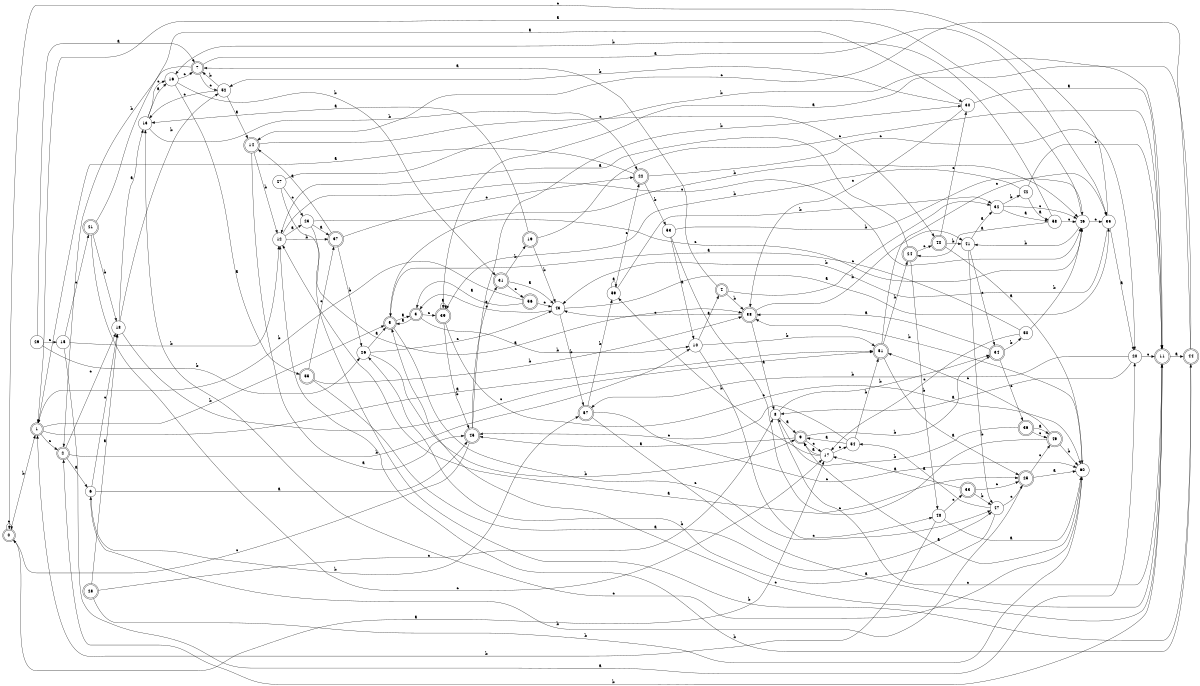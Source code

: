 digraph n49_3 {
__start0 [label="" shape="none"];

rankdir=LR;
size="8,5";

s0 [style="rounded,filled", color="black", fillcolor="white" shape="doublecircle", label="0"];
s1 [style="rounded,filled", color="black", fillcolor="white" shape="doublecircle", label="1"];
s2 [style="rounded,filled", color="black", fillcolor="white" shape="doublecircle", label="2"];
s3 [style="rounded,filled", color="black", fillcolor="white" shape="doublecircle", label="3"];
s4 [style="rounded,filled", color="black", fillcolor="white" shape="doublecircle", label="4"];
s5 [style="rounded,filled", color="black", fillcolor="white" shape="doublecircle", label="5"];
s6 [style="filled", color="black", fillcolor="white" shape="circle", label="6"];
s7 [style="rounded,filled", color="black", fillcolor="white" shape="doublecircle", label="7"];
s8 [style="filled", color="black", fillcolor="white" shape="circle", label="8"];
s9 [style="rounded,filled", color="black", fillcolor="white" shape="doublecircle", label="9"];
s10 [style="filled", color="black", fillcolor="white" shape="circle", label="10"];
s11 [style="rounded,filled", color="black", fillcolor="white" shape="doublecircle", label="11"];
s12 [style="filled", color="black", fillcolor="white" shape="circle", label="12"];
s13 [style="filled", color="black", fillcolor="white" shape="circle", label="13"];
s14 [style="rounded,filled", color="black", fillcolor="white" shape="doublecircle", label="14"];
s15 [style="filled", color="black", fillcolor="white" shape="circle", label="15"];
s16 [style="filled", color="black", fillcolor="white" shape="circle", label="16"];
s17 [style="filled", color="black", fillcolor="white" shape="circle", label="17"];
s18 [style="filled", color="black", fillcolor="white" shape="circle", label="18"];
s19 [style="rounded,filled", color="black", fillcolor="white" shape="doublecircle", label="19"];
s20 [style="filled", color="black", fillcolor="white" shape="circle", label="20"];
s21 [style="rounded,filled", color="black", fillcolor="white" shape="doublecircle", label="21"];
s22 [style="rounded,filled", color="black", fillcolor="white" shape="doublecircle", label="22"];
s23 [style="filled", color="black", fillcolor="white" shape="circle", label="23"];
s24 [style="rounded,filled", color="black", fillcolor="white" shape="doublecircle", label="24"];
s25 [style="rounded,filled", color="black", fillcolor="white" shape="doublecircle", label="25"];
s26 [style="filled", color="black", fillcolor="white" shape="circle", label="26"];
s27 [style="filled", color="black", fillcolor="white" shape="circle", label="27"];
s28 [style="rounded,filled", color="black", fillcolor="white" shape="doublecircle", label="28"];
s29 [style="filled", color="black", fillcolor="white" shape="circle", label="29"];
s30 [style="filled", color="black", fillcolor="white" shape="circle", label="30"];
s31 [style="rounded,filled", color="black", fillcolor="white" shape="doublecircle", label="31"];
s32 [style="filled", color="black", fillcolor="white" shape="circle", label="32"];
s33 [style="rounded,filled", color="black", fillcolor="white" shape="doublecircle", label="33"];
s34 [style="rounded,filled", color="black", fillcolor="white" shape="doublecircle", label="34"];
s35 [style="filled", color="black", fillcolor="white" shape="circle", label="35"];
s36 [style="rounded,filled", color="black", fillcolor="white" shape="doublecircle", label="36"];
s37 [style="rounded,filled", color="black", fillcolor="white" shape="doublecircle", label="37"];
s38 [style="rounded,filled", color="black", fillcolor="white" shape="doublecircle", label="38"];
s39 [style="rounded,filled", color="black", fillcolor="white" shape="doublecircle", label="39"];
s40 [style="rounded,filled", color="black", fillcolor="white" shape="doublecircle", label="40"];
s41 [style="filled", color="black", fillcolor="white" shape="circle", label="41"];
s42 [style="filled", color="black", fillcolor="white" shape="circle", label="42"];
s43 [style="filled", color="black", fillcolor="white" shape="circle", label="43"];
s44 [style="rounded,filled", color="black", fillcolor="white" shape="doublecircle", label="44"];
s45 [style="rounded,filled", color="black", fillcolor="white" shape="doublecircle", label="45"];
s46 [style="filled", color="black", fillcolor="white" shape="circle", label="46"];
s47 [style="filled", color="black", fillcolor="white" shape="circle", label="47"];
s48 [style="filled", color="black", fillcolor="white" shape="circle", label="48"];
s49 [style="rounded,filled", color="black", fillcolor="white" shape="doublecircle", label="49"];
s50 [style="filled", color="black", fillcolor="white" shape="circle", label="50"];
s51 [style="rounded,filled", color="black", fillcolor="white" shape="doublecircle", label="51"];
s52 [style="filled", color="black", fillcolor="white" shape="circle", label="52"];
s53 [style="filled", color="black", fillcolor="white" shape="circle", label="53"];
s54 [style="filled", color="black", fillcolor="white" shape="circle", label="54"];
s55 [style="rounded,filled", color="black", fillcolor="white" shape="doublecircle", label="55"];
s56 [style="rounded,filled", color="black", fillcolor="white" shape="doublecircle", label="56"];
s57 [style="rounded,filled", color="black", fillcolor="white" shape="doublecircle", label="57"];
s58 [style="filled", color="black", fillcolor="white" shape="circle", label="58"];
s59 [style="filled", color="black", fillcolor="white" shape="circle", label="59"];
s60 [style="filled", color="black", fillcolor="white" shape="circle", label="60"];
s0 -> s17 [label="a"];
s0 -> s1 [label="b"];
s0 -> s0 [label="c"];
s1 -> s51 [label="a"];
s1 -> s5 [label="b"];
s1 -> s2 [label="c"];
s2 -> s6 [label="a"];
s2 -> s10 [label="b"];
s2 -> s18 [label="c"];
s3 -> s5 [label="a"];
s3 -> s10 [label="b"];
s3 -> s39 [label="c"];
s4 -> s7 [label="a"];
s4 -> s38 [label="b"];
s4 -> s32 [label="c"];
s5 -> s3 [label="a"];
s5 -> s46 [label="b"];
s5 -> s47 [label="c"];
s6 -> s45 [label="a"];
s6 -> s57 [label="b"];
s6 -> s18 [label="c"];
s7 -> s35 [label="a"];
s7 -> s2 [label="b"];
s7 -> s52 [label="c"];
s8 -> s9 [label="a"];
s8 -> s34 [label="b"];
s8 -> s11 [label="c"];
s9 -> s45 [label="a"];
s9 -> s34 [label="b"];
s9 -> s17 [label="c"];
s10 -> s4 [label="a"];
s10 -> s51 [label="b"];
s10 -> s48 [label="c"];
s11 -> s44 [label="a"];
s11 -> s2 [label="b"];
s11 -> s5 [label="c"];
s12 -> s23 [label="a"];
s12 -> s37 [label="b"];
s12 -> s46 [label="c"];
s13 -> s16 [label="a"];
s13 -> s22 [label="b"];
s13 -> s16 [label="c"];
s14 -> s45 [label="a"];
s14 -> s12 [label="b"];
s14 -> s40 [label="c"];
s15 -> s20 [label="a"];
s15 -> s12 [label="b"];
s15 -> s21 [label="c"];
s16 -> s55 [label="a"];
s16 -> s31 [label="b"];
s16 -> s7 [label="c"];
s17 -> s9 [label="a"];
s17 -> s59 [label="b"];
s17 -> s54 [label="c"];
s18 -> s13 [label="a"];
s18 -> s52 [label="b"];
s18 -> s51 [label="c"];
s19 -> s13 [label="a"];
s19 -> s43 [label="b"];
s19 -> s11 [label="c"];
s20 -> s8 [label="a"];
s20 -> s57 [label="b"];
s20 -> s11 [label="c"];
s21 -> s30 [label="a"];
s21 -> s18 [label="b"];
s21 -> s17 [label="c"];
s22 -> s1 [label="a"];
s22 -> s53 [label="b"];
s22 -> s20 [label="c"];
s23 -> s37 [label="a"];
s23 -> s44 [label="b"];
s23 -> s46 [label="c"];
s24 -> s12 [label="a"];
s24 -> s48 [label="b"];
s24 -> s40 [label="c"];
s25 -> s60 [label="a"];
s25 -> s6 [label="b"];
s25 -> s49 [label="c"];
s26 -> s5 [label="a"];
s26 -> s9 [label="b"];
s26 -> s43 [label="c"];
s27 -> s38 [label="a"];
s27 -> s11 [label="b"];
s27 -> s23 [label="c"];
s28 -> s18 [label="a"];
s28 -> s60 [label="b"];
s28 -> s8 [label="c"];
s29 -> s7 [label="a"];
s29 -> s26 [label="b"];
s29 -> s15 [label="c"];
s30 -> s11 [label="a"];
s30 -> s52 [label="b"];
s30 -> s38 [label="c"];
s31 -> s43 [label="a"];
s31 -> s19 [label="b"];
s31 -> s56 [label="c"];
s32 -> s58 [label="a"];
s32 -> s42 [label="b"];
s32 -> s46 [label="c"];
s33 -> s17 [label="a"];
s33 -> s47 [label="b"];
s33 -> s25 [label="c"];
s34 -> s38 [label="a"];
s34 -> s50 [label="b"];
s34 -> s36 [label="c"];
s35 -> s20 [label="a"];
s35 -> s43 [label="b"];
s35 -> s0 [label="c"];
s36 -> s49 [label="a"];
s36 -> s8 [label="b"];
s36 -> s49 [label="c"];
s37 -> s14 [label="a"];
s37 -> s26 [label="b"];
s37 -> s22 [label="c"];
s38 -> s8 [label="a"];
s38 -> s41 [label="b"];
s38 -> s43 [label="c"];
s39 -> s39 [label="a"];
s39 -> s45 [label="b"];
s39 -> s60 [label="c"];
s40 -> s60 [label="a"];
s40 -> s41 [label="b"];
s40 -> s30 [label="c"];
s41 -> s32 [label="a"];
s41 -> s47 [label="b"];
s41 -> s34 [label="c"];
s42 -> s58 [label="a"];
s42 -> s39 [label="b"];
s42 -> s11 [label="c"];
s43 -> s35 [label="a"];
s43 -> s57 [label="b"];
s43 -> s3 [label="c"];
s44 -> s39 [label="a"];
s44 -> s12 [label="b"];
s44 -> s14 [label="c"];
s45 -> s31 [label="a"];
s45 -> s30 [label="b"];
s45 -> s0 [label="c"];
s46 -> s1 [label="a"];
s46 -> s41 [label="b"];
s46 -> s35 [label="c"];
s47 -> s54 [label="a"];
s47 -> s26 [label="b"];
s47 -> s25 [label="c"];
s48 -> s60 [label="a"];
s48 -> s1 [label="b"];
s48 -> s33 [label="c"];
s49 -> s12 [label="a"];
s49 -> s60 [label="b"];
s49 -> s51 [label="c"];
s50 -> s5 [label="a"];
s50 -> s46 [label="b"];
s50 -> s17 [label="c"];
s51 -> s25 [label="a"];
s51 -> s24 [label="b"];
s51 -> s35 [label="c"];
s52 -> s14 [label="a"];
s52 -> s7 [label="b"];
s52 -> s13 [label="c"];
s53 -> s10 [label="a"];
s53 -> s46 [label="b"];
s53 -> s25 [label="c"];
s54 -> s9 [label="a"];
s54 -> s51 [label="b"];
s54 -> s45 [label="c"];
s55 -> s47 [label="a"];
s55 -> s38 [label="b"];
s55 -> s37 [label="c"];
s56 -> s3 [label="a"];
s56 -> s1 [label="b"];
s56 -> s43 [label="c"];
s57 -> s11 [label="a"];
s57 -> s59 [label="b"];
s57 -> s60 [label="c"];
s58 -> s24 [label="a"];
s58 -> s16 [label="b"];
s58 -> s46 [label="c"];
s59 -> s59 [label="a"];
s59 -> s32 [label="b"];
s59 -> s22 [label="c"];
s60 -> s9 [label="a"];
s60 -> s38 [label="b"];
s60 -> s13 [label="c"];

}